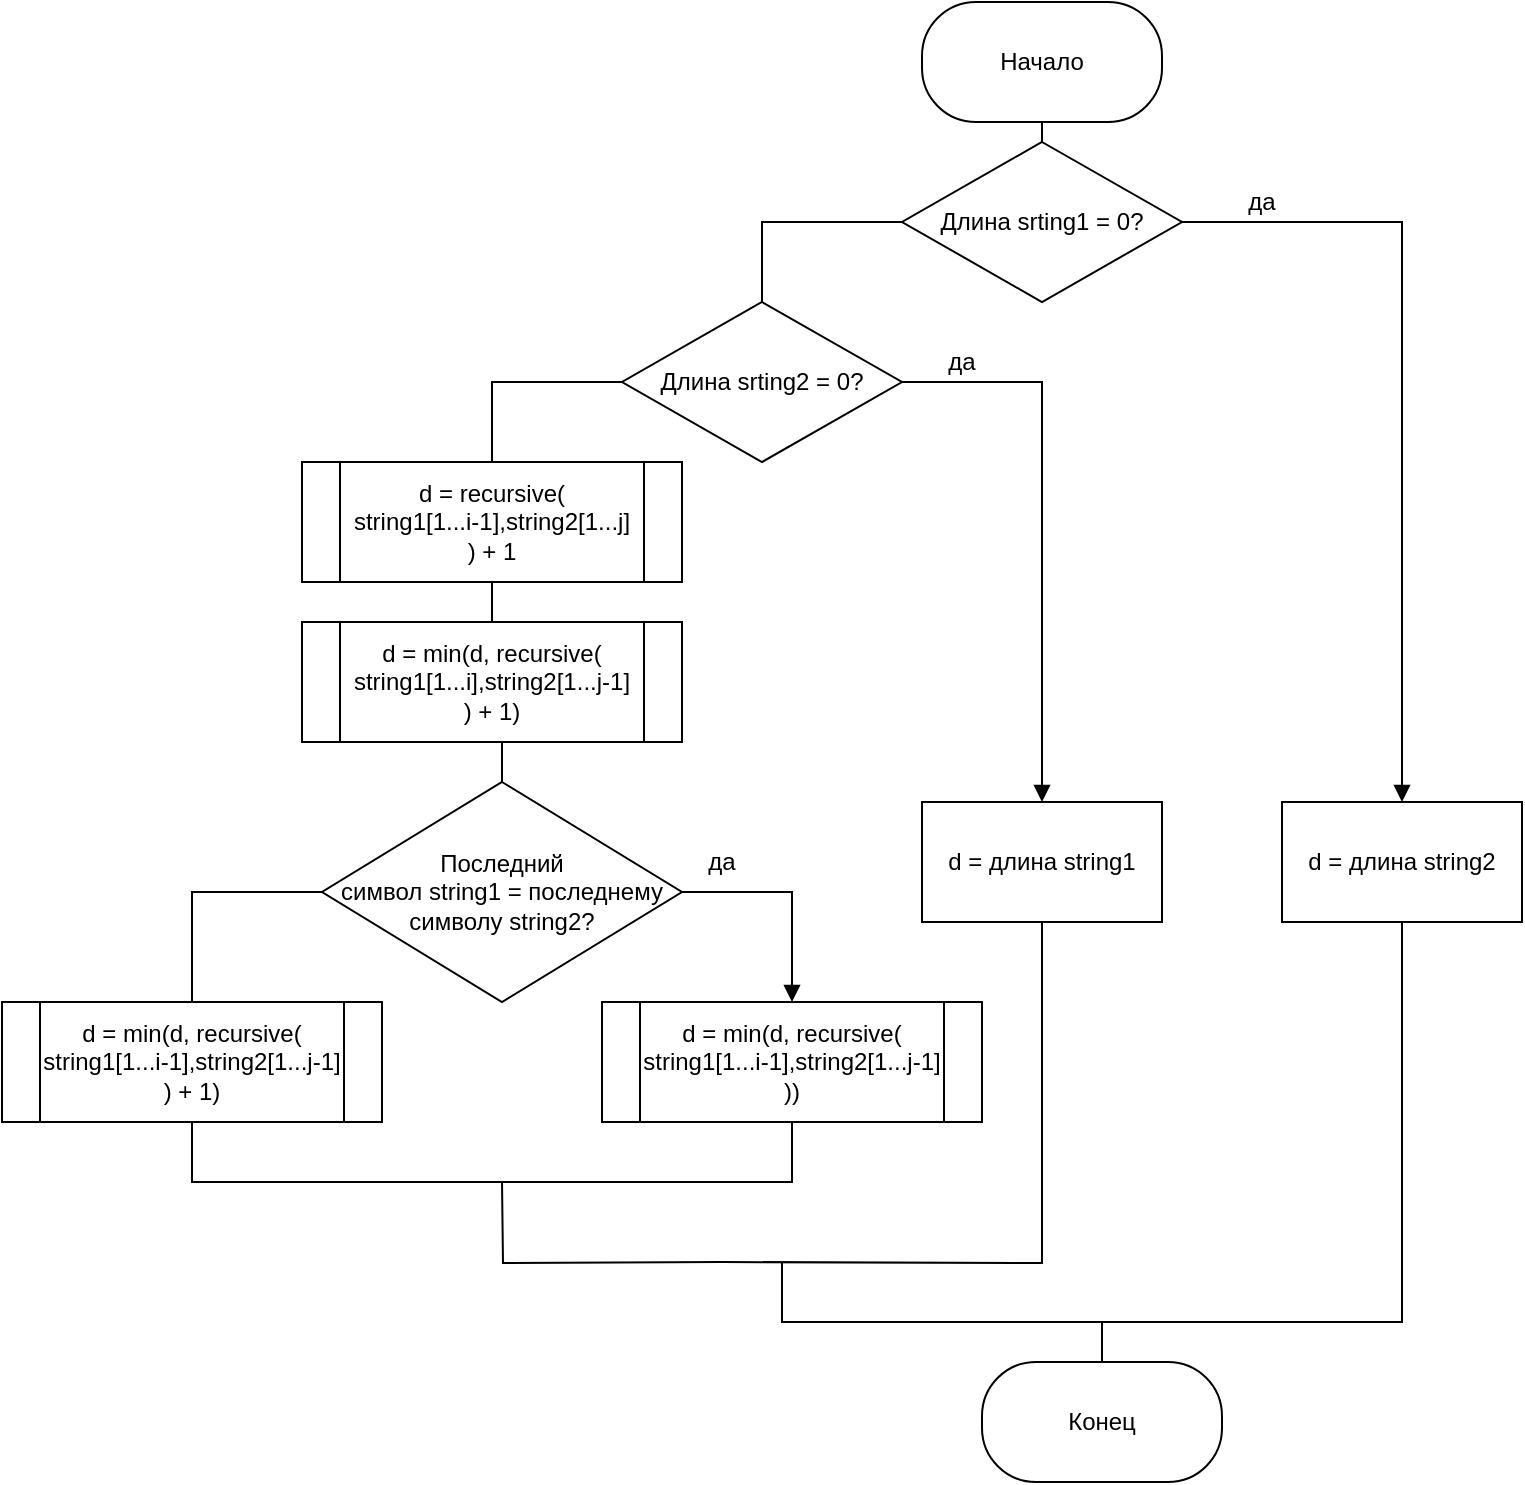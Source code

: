 <mxfile version="15.4.0" type="device"><diagram id="e0RKBa-XgbyKDgTmlmEz" name="Страница 1"><mxGraphModel dx="2130" dy="815" grid="1" gridSize="10" guides="1" tooltips="1" connect="1" arrows="1" fold="1" page="1" pageScale="1" pageWidth="827" pageHeight="1169" math="0" shadow="0"><root><mxCell id="0"/><mxCell id="1" parent="0"/><mxCell id="NCy81QL5KHcNpbtwUINV-7" value="" style="edgeStyle=orthogonalEdgeStyle;rounded=0;orthogonalLoop=1;jettySize=auto;html=1;endArrow=none;endFill=0;" edge="1" parent="1" source="NCy81QL5KHcNpbtwUINV-1" target="NCy81QL5KHcNpbtwUINV-4"><mxGeometry relative="1" as="geometry"/></mxCell><mxCell id="NCy81QL5KHcNpbtwUINV-1" value="Начало" style="rounded=1;whiteSpace=wrap;html=1;arcSize=45;" vertex="1" parent="1"><mxGeometry x="360" y="40" width="120" height="60" as="geometry"/></mxCell><mxCell id="NCy81QL5KHcNpbtwUINV-3" value="Конец" style="rounded=1;whiteSpace=wrap;html=1;arcSize=45;" vertex="1" parent="1"><mxGeometry x="390" y="720" width="120" height="60" as="geometry"/></mxCell><mxCell id="NCy81QL5KHcNpbtwUINV-8" style="edgeStyle=orthogonalEdgeStyle;rounded=0;orthogonalLoop=1;jettySize=auto;html=1;exitX=0;exitY=0.5;exitDx=0;exitDy=0;entryX=0.5;entryY=0;entryDx=0;entryDy=0;endArrow=none;endFill=0;" edge="1" parent="1" source="NCy81QL5KHcNpbtwUINV-4" target="NCy81QL5KHcNpbtwUINV-5"><mxGeometry relative="1" as="geometry"/></mxCell><mxCell id="NCy81QL5KHcNpbtwUINV-10" style="edgeStyle=orthogonalEdgeStyle;rounded=0;orthogonalLoop=1;jettySize=auto;html=1;exitX=1;exitY=0.5;exitDx=0;exitDy=0;entryX=0.5;entryY=0;entryDx=0;entryDy=0;endArrow=block;endFill=1;" edge="1" parent="1" source="NCy81QL5KHcNpbtwUINV-4" target="NCy81QL5KHcNpbtwUINV-9"><mxGeometry relative="1" as="geometry"/></mxCell><mxCell id="NCy81QL5KHcNpbtwUINV-4" value="Длина srting1 = 0?" style="rhombus;whiteSpace=wrap;html=1;rounded=0;" vertex="1" parent="1"><mxGeometry x="350" y="110" width="140" height="80" as="geometry"/></mxCell><mxCell id="NCy81QL5KHcNpbtwUINV-12" style="edgeStyle=orthogonalEdgeStyle;rounded=0;orthogonalLoop=1;jettySize=auto;html=1;exitX=1;exitY=0.5;exitDx=0;exitDy=0;entryX=0.5;entryY=0;entryDx=0;entryDy=0;endArrow=block;endFill=1;" edge="1" parent="1" source="NCy81QL5KHcNpbtwUINV-5" target="NCy81QL5KHcNpbtwUINV-11"><mxGeometry relative="1" as="geometry"/></mxCell><mxCell id="NCy81QL5KHcNpbtwUINV-19" style="edgeStyle=orthogonalEdgeStyle;rounded=0;orthogonalLoop=1;jettySize=auto;html=1;exitX=0;exitY=0.5;exitDx=0;exitDy=0;entryX=0.5;entryY=0;entryDx=0;entryDy=0;endArrow=none;endFill=0;" edge="1" parent="1" source="NCy81QL5KHcNpbtwUINV-5" target="NCy81QL5KHcNpbtwUINV-17"><mxGeometry relative="1" as="geometry"/></mxCell><mxCell id="NCy81QL5KHcNpbtwUINV-5" value="Длина srting2 = 0?" style="rhombus;whiteSpace=wrap;html=1;rounded=0;" vertex="1" parent="1"><mxGeometry x="210" y="190" width="140" height="80" as="geometry"/></mxCell><mxCell id="NCy81QL5KHcNpbtwUINV-6" style="edgeStyle=orthogonalEdgeStyle;rounded=0;orthogonalLoop=1;jettySize=auto;html=1;exitX=0.5;exitY=1;exitDx=0;exitDy=0;" edge="1" parent="1" source="NCy81QL5KHcNpbtwUINV-1" target="NCy81QL5KHcNpbtwUINV-1"><mxGeometry relative="1" as="geometry"/></mxCell><mxCell id="NCy81QL5KHcNpbtwUINV-33" style="edgeStyle=orthogonalEdgeStyle;rounded=0;orthogonalLoop=1;jettySize=auto;html=1;exitX=0.5;exitY=1;exitDx=0;exitDy=0;entryX=0.5;entryY=0;entryDx=0;entryDy=0;endArrow=none;endFill=0;" edge="1" parent="1" source="NCy81QL5KHcNpbtwUINV-9" target="NCy81QL5KHcNpbtwUINV-3"><mxGeometry relative="1" as="geometry"><Array as="points"><mxPoint x="600" y="700"/><mxPoint x="450" y="700"/></Array></mxGeometry></mxCell><mxCell id="NCy81QL5KHcNpbtwUINV-9" value="d = длина string2" style="rounded=0;whiteSpace=wrap;html=1;" vertex="1" parent="1"><mxGeometry x="540" y="440" width="120" height="60" as="geometry"/></mxCell><mxCell id="NCy81QL5KHcNpbtwUINV-11" value="d = длина string1" style="rounded=0;whiteSpace=wrap;html=1;" vertex="1" parent="1"><mxGeometry x="360" y="440" width="120" height="60" as="geometry"/></mxCell><mxCell id="NCy81QL5KHcNpbtwUINV-14" value="да" style="text;html=1;strokeColor=none;fillColor=none;align=center;verticalAlign=middle;whiteSpace=wrap;rounded=0;" vertex="1" parent="1"><mxGeometry x="350" y="210" width="60" height="20" as="geometry"/></mxCell><mxCell id="NCy81QL5KHcNpbtwUINV-15" value="да" style="text;html=1;strokeColor=none;fillColor=none;align=center;verticalAlign=middle;whiteSpace=wrap;rounded=0;" vertex="1" parent="1"><mxGeometry x="500" y="130" width="60" height="20" as="geometry"/></mxCell><mxCell id="NCy81QL5KHcNpbtwUINV-20" style="edgeStyle=orthogonalEdgeStyle;rounded=0;orthogonalLoop=1;jettySize=auto;html=1;exitX=0.5;exitY=1;exitDx=0;exitDy=0;entryX=0.5;entryY=0;entryDx=0;entryDy=0;endArrow=none;endFill=0;" edge="1" parent="1" source="NCy81QL5KHcNpbtwUINV-17" target="NCy81QL5KHcNpbtwUINV-18"><mxGeometry relative="1" as="geometry"/></mxCell><mxCell id="NCy81QL5KHcNpbtwUINV-17" value="d = recursive(&lt;br&gt;string1[1...i-1],string2[1...j]&lt;br&gt;) + 1" style="shape=process;whiteSpace=wrap;html=1;backgroundOutline=1;rounded=0;" vertex="1" parent="1"><mxGeometry x="50" y="270" width="190" height="60" as="geometry"/></mxCell><mxCell id="NCy81QL5KHcNpbtwUINV-27" style="edgeStyle=orthogonalEdgeStyle;rounded=0;orthogonalLoop=1;jettySize=auto;html=1;exitX=0.5;exitY=1;exitDx=0;exitDy=0;entryX=0.5;entryY=0;entryDx=0;entryDy=0;endArrow=none;endFill=0;" edge="1" parent="1" source="NCy81QL5KHcNpbtwUINV-18" target="NCy81QL5KHcNpbtwUINV-23"><mxGeometry relative="1" as="geometry"/></mxCell><mxCell id="NCy81QL5KHcNpbtwUINV-18" value="d = min(d, recursive(&lt;br&gt;string1[1...i],string2[1...j-1]&lt;br&gt;) + 1)" style="shape=process;whiteSpace=wrap;html=1;backgroundOutline=1;rounded=0;" vertex="1" parent="1"><mxGeometry x="50" y="350" width="190" height="60" as="geometry"/></mxCell><mxCell id="NCy81QL5KHcNpbtwUINV-22" style="edgeStyle=orthogonalEdgeStyle;rounded=0;orthogonalLoop=1;jettySize=auto;html=1;exitX=0;exitY=0.5;exitDx=0;exitDy=0;entryX=0.5;entryY=0;entryDx=0;entryDy=0;endArrow=none;endFill=0;" edge="1" parent="1" source="NCy81QL5KHcNpbtwUINV-23" target="NCy81QL5KHcNpbtwUINV-24"><mxGeometry relative="1" as="geometry"/></mxCell><mxCell id="NCy81QL5KHcNpbtwUINV-31" style="edgeStyle=orthogonalEdgeStyle;rounded=0;orthogonalLoop=1;jettySize=auto;html=1;exitX=1;exitY=0.5;exitDx=0;exitDy=0;entryX=0.5;entryY=0;entryDx=0;entryDy=0;endArrow=block;endFill=1;" edge="1" parent="1" source="NCy81QL5KHcNpbtwUINV-23" target="NCy81QL5KHcNpbtwUINV-28"><mxGeometry relative="1" as="geometry"/></mxCell><mxCell id="NCy81QL5KHcNpbtwUINV-23" value="Последний &lt;br&gt;символ string1 = последнему символу string2?" style="rhombus;whiteSpace=wrap;html=1;rounded=0;" vertex="1" parent="1"><mxGeometry x="60" y="430" width="180" height="110" as="geometry"/></mxCell><mxCell id="NCy81QL5KHcNpbtwUINV-24" value="d = min(d, recursive(&lt;br&gt;string1[1...i-1],string2[1...j-1]&lt;br&gt;) + 1)" style="shape=process;whiteSpace=wrap;html=1;backgroundOutline=1;rounded=0;" vertex="1" parent="1"><mxGeometry x="-100" y="540" width="190" height="60" as="geometry"/></mxCell><mxCell id="NCy81QL5KHcNpbtwUINV-26" value="да" style="text;html=1;strokeColor=none;fillColor=none;align=center;verticalAlign=middle;whiteSpace=wrap;rounded=0;" vertex="1" parent="1"><mxGeometry x="230" y="460" width="60" height="20" as="geometry"/></mxCell><mxCell id="NCy81QL5KHcNpbtwUINV-28" value="d = min(d, recursive(&lt;br&gt;string1[1...i-1],string2[1...j-1]&lt;br&gt;))" style="shape=process;whiteSpace=wrap;html=1;backgroundOutline=1;rounded=0;" vertex="1" parent="1"><mxGeometry x="200" y="540" width="190" height="60" as="geometry"/></mxCell><mxCell id="NCy81QL5KHcNpbtwUINV-51" value="" style="endArrow=none;html=1;rounded=0;edgeStyle=orthogonalEdgeStyle;entryX=0.5;entryY=1;entryDx=0;entryDy=0;exitX=0.5;exitY=1;exitDx=0;exitDy=0;" edge="1" parent="1" source="NCy81QL5KHcNpbtwUINV-24" target="NCy81QL5KHcNpbtwUINV-28"><mxGeometry width="50" height="50" relative="1" as="geometry"><mxPoint y="640" as="sourcePoint"/><mxPoint x="340" y="580" as="targetPoint"/><Array as="points"><mxPoint x="-5" y="630"/><mxPoint x="295" y="630"/></Array></mxGeometry></mxCell><mxCell id="NCy81QL5KHcNpbtwUINV-52" value="" style="endArrow=none;html=1;rounded=0;edgeStyle=orthogonalEdgeStyle;" edge="1" parent="1"><mxGeometry width="50" height="50" relative="1" as="geometry"><mxPoint x="260" y="670" as="sourcePoint"/><mxPoint x="150" y="630" as="targetPoint"/></mxGeometry></mxCell><mxCell id="NCy81QL5KHcNpbtwUINV-53" value="" style="endArrow=none;html=1;rounded=0;edgeStyle=orthogonalEdgeStyle;entryX=0.5;entryY=1;entryDx=0;entryDy=0;" edge="1" parent="1" target="NCy81QL5KHcNpbtwUINV-11"><mxGeometry width="50" height="50" relative="1" as="geometry"><mxPoint x="260" y="670" as="sourcePoint"/><mxPoint x="340" y="580" as="targetPoint"/></mxGeometry></mxCell><mxCell id="NCy81QL5KHcNpbtwUINV-54" value="" style="endArrow=none;html=1;rounded=0;edgeStyle=orthogonalEdgeStyle;entryX=0.5;entryY=0;entryDx=0;entryDy=0;" edge="1" parent="1" target="NCy81QL5KHcNpbtwUINV-3"><mxGeometry width="50" height="50" relative="1" as="geometry"><mxPoint x="290" y="670" as="sourcePoint"/><mxPoint x="340" y="580" as="targetPoint"/><Array as="points"><mxPoint x="290" y="700"/><mxPoint x="450" y="700"/></Array></mxGeometry></mxCell></root></mxGraphModel></diagram></mxfile>